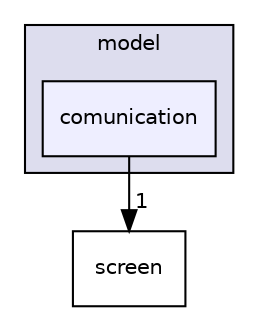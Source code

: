 digraph "jni/src/model/comunication/" {
  compound=true
  node [ fontsize="10", fontname="Helvetica"];
  edge [ labelfontsize="10", labelfontname="Helvetica"];
  subgraph clusterdir_581903b642829978cb3efcda7bb649dd {
    graph [ bgcolor="#ddddee", pencolor="black", label="model" fontname="Helvetica", fontsize="10", URL="dir_581903b642829978cb3efcda7bb649dd.html"]
  dir_309e0ea135f1888f0a29fde9a7a2b997 [shape=box, label="comunication", style="filled", fillcolor="#eeeeff", pencolor="black", URL="dir_309e0ea135f1888f0a29fde9a7a2b997.html"];
  }
  dir_900018b90ec2bfd1614a567b685e9ace [shape=box label="screen" URL="dir_900018b90ec2bfd1614a567b685e9ace.html"];
  dir_309e0ea135f1888f0a29fde9a7a2b997->dir_900018b90ec2bfd1614a567b685e9ace [headlabel="1", labeldistance=1.5 headhref="dir_000003_000004.html"];
}
